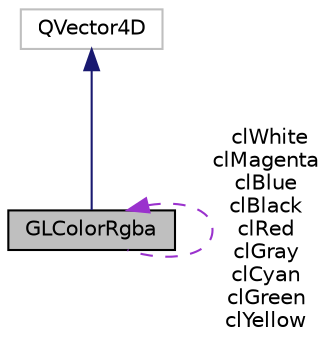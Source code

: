 digraph "GLColorRgba"
{
 // LATEX_PDF_SIZE
  edge [fontname="Helvetica",fontsize="10",labelfontname="Helvetica",labelfontsize="10"];
  node [fontname="Helvetica",fontsize="10",shape=record];
  Node2 [label="GLColorRgba",height=0.2,width=0.4,color="black", fillcolor="grey75", style="filled", fontcolor="black",tooltip="The GlColorRgba class is a convenience class to replace QVector4D for color variables."];
  Node3 -> Node2 [dir="back",color="midnightblue",fontsize="10",style="solid",fontname="Helvetica"];
  Node3 [label="QVector4D",height=0.2,width=0.4,color="grey75", fillcolor="white", style="filled",tooltip=" "];
  Node2 -> Node2 [dir="back",color="darkorchid3",fontsize="10",style="dashed",label=" clWhite\nclMagenta\nclBlue\nclBlack\nclRed\nclGray\nclCyan\nclGreen\nclYellow" ,fontname="Helvetica"];
}
